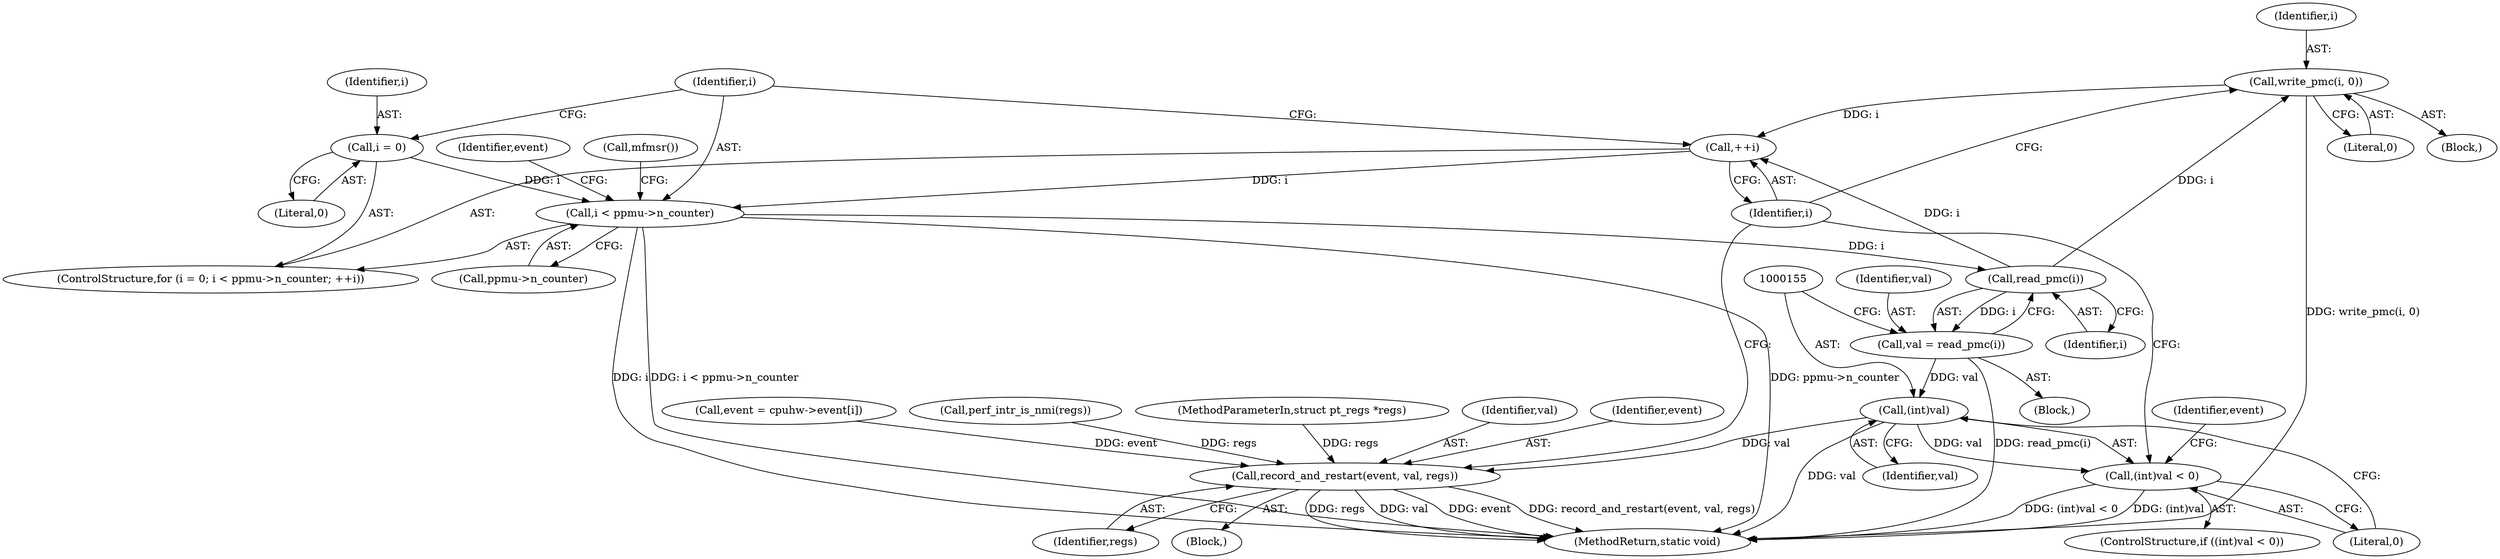 digraph "0_linux_a8b0ca17b80e92faab46ee7179ba9e99ccb61233_17@API" {
"1000171" [label="(Call,write_pmc(i, 0))"];
"1000150" [label="(Call,read_pmc(i))"];
"1000133" [label="(Call,i < ppmu->n_counter)"];
"1000138" [label="(Call,++i)"];
"1000171" [label="(Call,write_pmc(i, 0))"];
"1000130" [label="(Call,i = 0)"];
"1000148" [label="(Call,val = read_pmc(i))"];
"1000154" [label="(Call,(int)val)"];
"1000153" [label="(Call,(int)val < 0)"];
"1000165" [label="(Call,record_and_restart(event, val, regs))"];
"1000157" [label="(Literal,0)"];
"1000154" [label="(Call,(int)val)"];
"1000141" [label="(Call,event = cpuhw->event[i])"];
"1000142" [label="(Identifier,event)"];
"1000138" [label="(Call,++i)"];
"1000140" [label="(Block,)"];
"1000153" [label="(Call,(int)val < 0)"];
"1000156" [label="(Identifier,val)"];
"1000168" [label="(Identifier,regs)"];
"1000173" [label="(Literal,0)"];
"1000170" [label="(Block,)"];
"1000161" [label="(Block,)"];
"1000129" [label="(ControlStructure,for (i = 0; i < ppmu->n_counter; ++i))"];
"1000135" [label="(Call,ppmu->n_counter)"];
"1000176" [label="(Call,mfmsr())"];
"1000150" [label="(Call,read_pmc(i))"];
"1000151" [label="(Identifier,i)"];
"1000160" [label="(Identifier,event)"];
"1000165" [label="(Call,record_and_restart(event, val, regs))"];
"1000131" [label="(Identifier,i)"];
"1000133" [label="(Call,i < ppmu->n_counter)"];
"1000134" [label="(Identifier,i)"];
"1000149" [label="(Identifier,val)"];
"1000122" [label="(Call,perf_intr_is_nmi(regs))"];
"1000104" [label="(MethodParameterIn,struct pt_regs *regs)"];
"1000189" [label="(MethodReturn,static void)"];
"1000152" [label="(ControlStructure,if ((int)val < 0))"];
"1000132" [label="(Literal,0)"];
"1000139" [label="(Identifier,i)"];
"1000167" [label="(Identifier,val)"];
"1000148" [label="(Call,val = read_pmc(i))"];
"1000171" [label="(Call,write_pmc(i, 0))"];
"1000130" [label="(Call,i = 0)"];
"1000166" [label="(Identifier,event)"];
"1000172" [label="(Identifier,i)"];
"1000171" -> "1000170"  [label="AST: "];
"1000171" -> "1000173"  [label="CFG: "];
"1000172" -> "1000171"  [label="AST: "];
"1000173" -> "1000171"  [label="AST: "];
"1000139" -> "1000171"  [label="CFG: "];
"1000171" -> "1000189"  [label="DDG: write_pmc(i, 0)"];
"1000171" -> "1000138"  [label="DDG: i"];
"1000150" -> "1000171"  [label="DDG: i"];
"1000150" -> "1000148"  [label="AST: "];
"1000150" -> "1000151"  [label="CFG: "];
"1000151" -> "1000150"  [label="AST: "];
"1000148" -> "1000150"  [label="CFG: "];
"1000150" -> "1000138"  [label="DDG: i"];
"1000150" -> "1000148"  [label="DDG: i"];
"1000133" -> "1000150"  [label="DDG: i"];
"1000133" -> "1000129"  [label="AST: "];
"1000133" -> "1000135"  [label="CFG: "];
"1000134" -> "1000133"  [label="AST: "];
"1000135" -> "1000133"  [label="AST: "];
"1000142" -> "1000133"  [label="CFG: "];
"1000176" -> "1000133"  [label="CFG: "];
"1000133" -> "1000189"  [label="DDG: i"];
"1000133" -> "1000189"  [label="DDG: i < ppmu->n_counter"];
"1000133" -> "1000189"  [label="DDG: ppmu->n_counter"];
"1000138" -> "1000133"  [label="DDG: i"];
"1000130" -> "1000133"  [label="DDG: i"];
"1000138" -> "1000129"  [label="AST: "];
"1000138" -> "1000139"  [label="CFG: "];
"1000139" -> "1000138"  [label="AST: "];
"1000134" -> "1000138"  [label="CFG: "];
"1000130" -> "1000129"  [label="AST: "];
"1000130" -> "1000132"  [label="CFG: "];
"1000131" -> "1000130"  [label="AST: "];
"1000132" -> "1000130"  [label="AST: "];
"1000134" -> "1000130"  [label="CFG: "];
"1000148" -> "1000140"  [label="AST: "];
"1000149" -> "1000148"  [label="AST: "];
"1000155" -> "1000148"  [label="CFG: "];
"1000148" -> "1000189"  [label="DDG: read_pmc(i)"];
"1000148" -> "1000154"  [label="DDG: val"];
"1000154" -> "1000153"  [label="AST: "];
"1000154" -> "1000156"  [label="CFG: "];
"1000155" -> "1000154"  [label="AST: "];
"1000156" -> "1000154"  [label="AST: "];
"1000157" -> "1000154"  [label="CFG: "];
"1000154" -> "1000189"  [label="DDG: val"];
"1000154" -> "1000153"  [label="DDG: val"];
"1000154" -> "1000165"  [label="DDG: val"];
"1000153" -> "1000152"  [label="AST: "];
"1000153" -> "1000157"  [label="CFG: "];
"1000157" -> "1000153"  [label="AST: "];
"1000160" -> "1000153"  [label="CFG: "];
"1000139" -> "1000153"  [label="CFG: "];
"1000153" -> "1000189"  [label="DDG: (int)val < 0"];
"1000153" -> "1000189"  [label="DDG: (int)val"];
"1000165" -> "1000161"  [label="AST: "];
"1000165" -> "1000168"  [label="CFG: "];
"1000166" -> "1000165"  [label="AST: "];
"1000167" -> "1000165"  [label="AST: "];
"1000168" -> "1000165"  [label="AST: "];
"1000139" -> "1000165"  [label="CFG: "];
"1000165" -> "1000189"  [label="DDG: event"];
"1000165" -> "1000189"  [label="DDG: record_and_restart(event, val, regs)"];
"1000165" -> "1000189"  [label="DDG: regs"];
"1000165" -> "1000189"  [label="DDG: val"];
"1000141" -> "1000165"  [label="DDG: event"];
"1000122" -> "1000165"  [label="DDG: regs"];
"1000104" -> "1000165"  [label="DDG: regs"];
}
